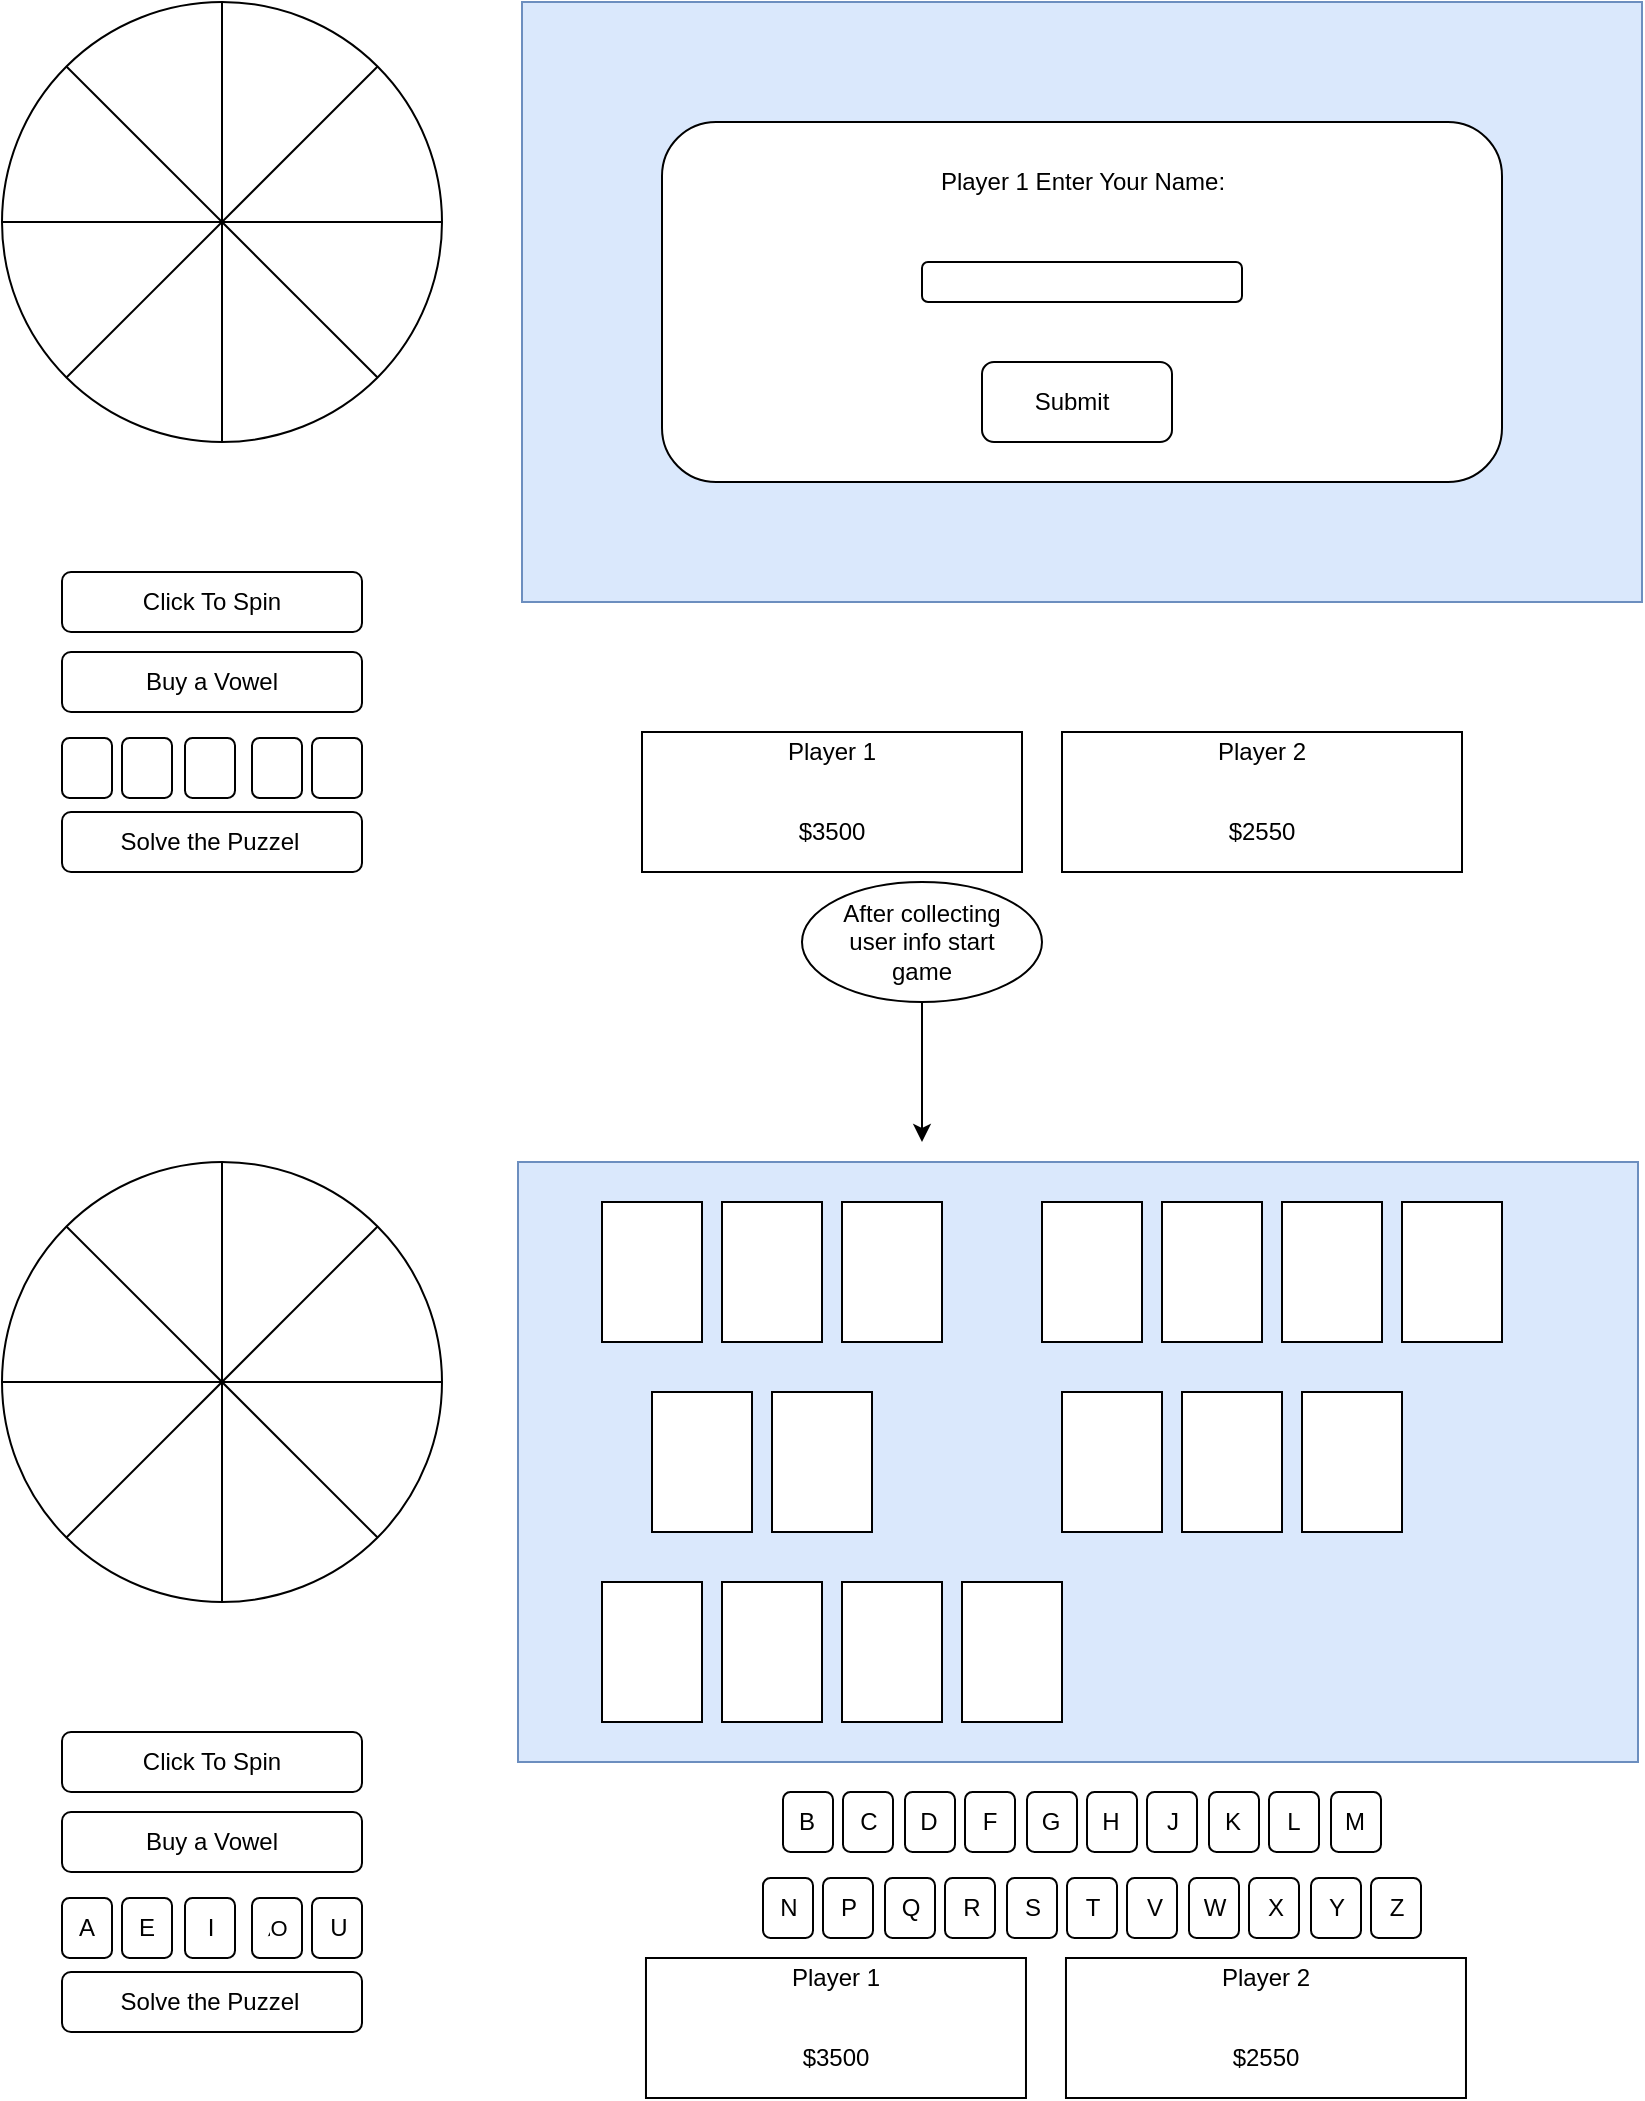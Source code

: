 <mxfile version="14.5.1" type="device"><diagram id="ct4SFpCHf3zm81Pcp3H7" name="Page-1"><mxGraphModel dx="1185" dy="817" grid="1" gridSize="10" guides="1" tooltips="1" connect="1" arrows="1" fold="1" page="1" pageScale="1" pageWidth="850" pageHeight="1100" math="0" shadow="0"><root><mxCell id="0"/><mxCell id="1" parent="0"/><mxCell id="AGbo8Dk105X_UE2RjhoK-1" value="" style="ellipse;whiteSpace=wrap;html=1;" parent="1" vertex="1"><mxGeometry x="20" y="40" width="220" height="220" as="geometry"/></mxCell><mxCell id="AGbo8Dk105X_UE2RjhoK-3" value="" style="rounded=0;whiteSpace=wrap;html=1;fillColor=#dae8fc;strokeColor=#6c8ebf;" parent="1" vertex="1"><mxGeometry x="280" y="40" width="560" height="300" as="geometry"/></mxCell><mxCell id="AGbo8Dk105X_UE2RjhoK-4" value="" style="endArrow=none;html=1;entryX=1;entryY=0;entryDx=0;entryDy=0;exitX=0;exitY=1;exitDx=0;exitDy=0;" parent="1" source="AGbo8Dk105X_UE2RjhoK-1" target="AGbo8Dk105X_UE2RjhoK-1" edge="1"><mxGeometry width="50" height="50" relative="1" as="geometry"><mxPoint x="115" y="185" as="sourcePoint"/><mxPoint x="165" y="135" as="targetPoint"/></mxGeometry></mxCell><mxCell id="AGbo8Dk105X_UE2RjhoK-5" value="" style="endArrow=none;html=1;entryX=1;entryY=0.5;entryDx=0;entryDy=0;exitX=0;exitY=0.5;exitDx=0;exitDy=0;" parent="1" source="AGbo8Dk105X_UE2RjhoK-1" target="AGbo8Dk105X_UE2RjhoK-1" edge="1"><mxGeometry width="50" height="50" relative="1" as="geometry"><mxPoint x="115" y="185" as="sourcePoint"/><mxPoint x="165" y="135" as="targetPoint"/></mxGeometry></mxCell><mxCell id="AGbo8Dk105X_UE2RjhoK-6" value="" style="endArrow=none;html=1;entryX=1;entryY=1;entryDx=0;entryDy=0;exitX=0;exitY=0;exitDx=0;exitDy=0;" parent="1" source="AGbo8Dk105X_UE2RjhoK-1" target="AGbo8Dk105X_UE2RjhoK-1" edge="1"><mxGeometry width="50" height="50" relative="1" as="geometry"><mxPoint x="95" y="125" as="sourcePoint"/><mxPoint x="185" y="195" as="targetPoint"/></mxGeometry></mxCell><mxCell id="AGbo8Dk105X_UE2RjhoK-7" value="" style="endArrow=none;html=1;exitX=0.5;exitY=1;exitDx=0;exitDy=0;entryX=0.5;entryY=0;entryDx=0;entryDy=0;" parent="1" source="AGbo8Dk105X_UE2RjhoK-1" target="AGbo8Dk105X_UE2RjhoK-1" edge="1"><mxGeometry width="50" height="50" relative="1" as="geometry"><mxPoint x="139.5" y="210" as="sourcePoint"/><mxPoint x="139.5" y="110" as="targetPoint"/></mxGeometry></mxCell><mxCell id="AGbo8Dk105X_UE2RjhoK-16" value="" style="rounded=0;whiteSpace=wrap;html=1;" parent="1" vertex="1"><mxGeometry x="340" y="405" width="190" height="70" as="geometry"/></mxCell><mxCell id="AGbo8Dk105X_UE2RjhoK-17" value="" style="rounded=0;whiteSpace=wrap;html=1;" parent="1" vertex="1"><mxGeometry x="550" y="405" width="200" height="70" as="geometry"/></mxCell><mxCell id="AGbo8Dk105X_UE2RjhoK-18" value="Player 2" style="text;html=1;strokeColor=none;fillColor=none;align=center;verticalAlign=middle;whiteSpace=wrap;rounded=0;" parent="1" vertex="1"><mxGeometry x="620" y="405" width="60" height="20" as="geometry"/></mxCell><mxCell id="AGbo8Dk105X_UE2RjhoK-20" value="Player 1" style="text;html=1;strokeColor=none;fillColor=none;align=center;verticalAlign=middle;whiteSpace=wrap;rounded=0;" parent="1" vertex="1"><mxGeometry x="405" y="405" width="60" height="20" as="geometry"/></mxCell><mxCell id="AGbo8Dk105X_UE2RjhoK-21" value="$3500" style="text;html=1;strokeColor=none;fillColor=none;align=center;verticalAlign=middle;whiteSpace=wrap;rounded=0;" parent="1" vertex="1"><mxGeometry x="415" y="445" width="40" height="20" as="geometry"/></mxCell><mxCell id="AGbo8Dk105X_UE2RjhoK-22" value="$2550" style="text;html=1;strokeColor=none;fillColor=none;align=center;verticalAlign=middle;whiteSpace=wrap;rounded=0;" parent="1" vertex="1"><mxGeometry x="630" y="445" width="40" height="20" as="geometry"/></mxCell><mxCell id="AGbo8Dk105X_UE2RjhoK-24" value="Click To Spin" style="rounded=1;whiteSpace=wrap;html=1;" parent="1" vertex="1"><mxGeometry x="50" y="325" width="150" height="30" as="geometry"/></mxCell><mxCell id="AGbo8Dk105X_UE2RjhoK-27" value="Buy a Vowel" style="rounded=1;whiteSpace=wrap;html=1;" parent="1" vertex="1"><mxGeometry x="50" y="365" width="150" height="30" as="geometry"/></mxCell><mxCell id="AGbo8Dk105X_UE2RjhoK-28" value="" style="rounded=1;whiteSpace=wrap;html=1;" parent="1" vertex="1"><mxGeometry x="50" y="408" width="25" height="30" as="geometry"/></mxCell><mxCell id="AGbo8Dk105X_UE2RjhoK-29" value="" style="rounded=1;whiteSpace=wrap;html=1;" parent="1" vertex="1"><mxGeometry x="80" y="408" width="25" height="30" as="geometry"/></mxCell><mxCell id="AGbo8Dk105X_UE2RjhoK-30" value="" style="rounded=1;whiteSpace=wrap;html=1;" parent="1" vertex="1"><mxGeometry x="111.5" y="408" width="25" height="30" as="geometry"/></mxCell><mxCell id="AGbo8Dk105X_UE2RjhoK-31" value="" style="rounded=1;whiteSpace=wrap;html=1;" parent="1" vertex="1"><mxGeometry x="145" y="408" width="25" height="30" as="geometry"/></mxCell><mxCell id="AGbo8Dk105X_UE2RjhoK-32" value="" style="rounded=1;whiteSpace=wrap;html=1;" parent="1" vertex="1"><mxGeometry x="175" y="408" width="25" height="30" as="geometry"/></mxCell><mxCell id="AGbo8Dk105X_UE2RjhoK-36" value="" style="rounded=1;whiteSpace=wrap;html=1;" parent="1" vertex="1"><mxGeometry x="50" y="445" width="150" height="30" as="geometry"/></mxCell><mxCell id="AGbo8Dk105X_UE2RjhoK-37" value="Solve the Puzzel" style="text;html=1;strokeColor=none;fillColor=none;align=center;verticalAlign=middle;whiteSpace=wrap;rounded=0;" parent="1" vertex="1"><mxGeometry x="54" y="450" width="140" height="20" as="geometry"/></mxCell><mxCell id="6TVjRKPiedNohfV2jPl9-1" value="" style="ellipse;whiteSpace=wrap;html=1;" vertex="1" parent="1"><mxGeometry x="20" y="620" width="220" height="220" as="geometry"/></mxCell><mxCell id="6TVjRKPiedNohfV2jPl9-2" value="" style="rounded=0;whiteSpace=wrap;html=1;fillColor=#dae8fc;strokeColor=#6c8ebf;" vertex="1" parent="1"><mxGeometry x="278" y="620" width="560" height="300" as="geometry"/></mxCell><mxCell id="6TVjRKPiedNohfV2jPl9-3" value="" style="endArrow=none;html=1;entryX=1;entryY=0;entryDx=0;entryDy=0;exitX=0;exitY=1;exitDx=0;exitDy=0;" edge="1" parent="1" source="6TVjRKPiedNohfV2jPl9-1" target="6TVjRKPiedNohfV2jPl9-1"><mxGeometry width="50" height="50" relative="1" as="geometry"><mxPoint x="115" y="765" as="sourcePoint"/><mxPoint x="165" y="715" as="targetPoint"/></mxGeometry></mxCell><mxCell id="6TVjRKPiedNohfV2jPl9-4" value="" style="endArrow=none;html=1;entryX=1;entryY=0.5;entryDx=0;entryDy=0;exitX=0;exitY=0.5;exitDx=0;exitDy=0;" edge="1" parent="1" source="6TVjRKPiedNohfV2jPl9-1" target="6TVjRKPiedNohfV2jPl9-1"><mxGeometry width="50" height="50" relative="1" as="geometry"><mxPoint x="115" y="765" as="sourcePoint"/><mxPoint x="165" y="715" as="targetPoint"/></mxGeometry></mxCell><mxCell id="6TVjRKPiedNohfV2jPl9-5" value="" style="endArrow=none;html=1;entryX=1;entryY=1;entryDx=0;entryDy=0;exitX=0;exitY=0;exitDx=0;exitDy=0;" edge="1" parent="1" source="6TVjRKPiedNohfV2jPl9-1" target="6TVjRKPiedNohfV2jPl9-1"><mxGeometry width="50" height="50" relative="1" as="geometry"><mxPoint x="95" y="705" as="sourcePoint"/><mxPoint x="185" y="775" as="targetPoint"/></mxGeometry></mxCell><mxCell id="6TVjRKPiedNohfV2jPl9-6" value="" style="endArrow=none;html=1;exitX=0.5;exitY=1;exitDx=0;exitDy=0;entryX=0.5;entryY=0;entryDx=0;entryDy=0;" edge="1" parent="1" source="6TVjRKPiedNohfV2jPl9-1" target="6TVjRKPiedNohfV2jPl9-1"><mxGeometry width="50" height="50" relative="1" as="geometry"><mxPoint x="139.5" y="790" as="sourcePoint"/><mxPoint x="139.5" y="690" as="targetPoint"/></mxGeometry></mxCell><mxCell id="6TVjRKPiedNohfV2jPl9-7" value="" style="rounded=0;whiteSpace=wrap;html=1;" vertex="1" parent="1"><mxGeometry x="670" y="735" width="50" height="70" as="geometry"/></mxCell><mxCell id="6TVjRKPiedNohfV2jPl9-8" value="" style="rounded=0;whiteSpace=wrap;html=1;" vertex="1" parent="1"><mxGeometry x="610" y="735" width="50" height="70" as="geometry"/></mxCell><mxCell id="6TVjRKPiedNohfV2jPl9-9" value="" style="rounded=0;whiteSpace=wrap;html=1;" vertex="1" parent="1"><mxGeometry x="550" y="735" width="50" height="70" as="geometry"/></mxCell><mxCell id="6TVjRKPiedNohfV2jPl9-10" value="" style="rounded=0;whiteSpace=wrap;html=1;" vertex="1" parent="1"><mxGeometry x="405" y="735" width="50" height="70" as="geometry"/></mxCell><mxCell id="6TVjRKPiedNohfV2jPl9-11" value="" style="rounded=0;whiteSpace=wrap;html=1;" vertex="1" parent="1"><mxGeometry x="345" y="735" width="50" height="70" as="geometry"/></mxCell><mxCell id="6TVjRKPiedNohfV2jPl9-12" value="" style="rounded=0;whiteSpace=wrap;html=1;" vertex="1" parent="1"><mxGeometry x="440" y="640" width="50" height="70" as="geometry"/></mxCell><mxCell id="6TVjRKPiedNohfV2jPl9-13" value="" style="rounded=0;whiteSpace=wrap;html=1;" vertex="1" parent="1"><mxGeometry x="380" y="640" width="50" height="70" as="geometry"/></mxCell><mxCell id="6TVjRKPiedNohfV2jPl9-14" value="" style="rounded=0;whiteSpace=wrap;html=1;" vertex="1" parent="1"><mxGeometry x="320" y="640" width="50" height="70" as="geometry"/></mxCell><mxCell id="6TVjRKPiedNohfV2jPl9-15" value="" style="rounded=0;whiteSpace=wrap;html=1;" vertex="1" parent="1"><mxGeometry x="341.99" y="1018" width="190" height="70" as="geometry"/></mxCell><mxCell id="6TVjRKPiedNohfV2jPl9-16" value="" style="rounded=0;whiteSpace=wrap;html=1;" vertex="1" parent="1"><mxGeometry x="551.99" y="1018" width="200" height="70" as="geometry"/></mxCell><mxCell id="6TVjRKPiedNohfV2jPl9-17" value="Player 2" style="text;html=1;strokeColor=none;fillColor=none;align=center;verticalAlign=middle;whiteSpace=wrap;rounded=0;" vertex="1" parent="1"><mxGeometry x="621.99" y="1018" width="60" height="20" as="geometry"/></mxCell><mxCell id="6TVjRKPiedNohfV2jPl9-18" value="Player 1" style="text;html=1;strokeColor=none;fillColor=none;align=center;verticalAlign=middle;whiteSpace=wrap;rounded=0;" vertex="1" parent="1"><mxGeometry x="406.99" y="1018" width="60" height="20" as="geometry"/></mxCell><mxCell id="6TVjRKPiedNohfV2jPl9-19" value="$3500" style="text;html=1;strokeColor=none;fillColor=none;align=center;verticalAlign=middle;whiteSpace=wrap;rounded=0;" vertex="1" parent="1"><mxGeometry x="416.99" y="1058" width="40" height="20" as="geometry"/></mxCell><mxCell id="6TVjRKPiedNohfV2jPl9-20" value="$2550" style="text;html=1;strokeColor=none;fillColor=none;align=center;verticalAlign=middle;whiteSpace=wrap;rounded=0;" vertex="1" parent="1"><mxGeometry x="631.99" y="1058" width="40" height="20" as="geometry"/></mxCell><mxCell id="6TVjRKPiedNohfV2jPl9-21" value="Click To Spin" style="rounded=1;whiteSpace=wrap;html=1;" vertex="1" parent="1"><mxGeometry x="50" y="905" width="150" height="30" as="geometry"/></mxCell><mxCell id="6TVjRKPiedNohfV2jPl9-22" value="Buy a Vowel" style="rounded=1;whiteSpace=wrap;html=1;" vertex="1" parent="1"><mxGeometry x="50" y="945" width="150" height="30" as="geometry"/></mxCell><mxCell id="6TVjRKPiedNohfV2jPl9-23" value="" style="rounded=1;whiteSpace=wrap;html=1;" vertex="1" parent="1"><mxGeometry x="50" y="988" width="25" height="30" as="geometry"/></mxCell><mxCell id="6TVjRKPiedNohfV2jPl9-24" value="" style="rounded=1;whiteSpace=wrap;html=1;" vertex="1" parent="1"><mxGeometry x="80" y="988" width="25" height="30" as="geometry"/></mxCell><mxCell id="6TVjRKPiedNohfV2jPl9-25" value="" style="rounded=1;whiteSpace=wrap;html=1;" vertex="1" parent="1"><mxGeometry x="111.5" y="988" width="25" height="30" as="geometry"/></mxCell><mxCell id="6TVjRKPiedNohfV2jPl9-26" value="" style="rounded=1;whiteSpace=wrap;html=1;" vertex="1" parent="1"><mxGeometry x="145" y="988" width="25" height="30" as="geometry"/></mxCell><mxCell id="6TVjRKPiedNohfV2jPl9-27" value="" style="rounded=1;whiteSpace=wrap;html=1;" vertex="1" parent="1"><mxGeometry x="175" y="988" width="25" height="30" as="geometry"/></mxCell><mxCell id="6TVjRKPiedNohfV2jPl9-28" value="A" style="text;html=1;strokeColor=none;fillColor=none;align=center;verticalAlign=middle;whiteSpace=wrap;rounded=0;" vertex="1" parent="1"><mxGeometry x="53" y="998" width="18.5" height="10" as="geometry"/></mxCell><mxCell id="6TVjRKPiedNohfV2jPl9-29" value="" style="rounded=1;whiteSpace=wrap;html=1;" vertex="1" parent="1"><mxGeometry x="50" y="1025" width="150" height="30" as="geometry"/></mxCell><mxCell id="6TVjRKPiedNohfV2jPl9-30" value="Solve the Puzzel" style="text;html=1;strokeColor=none;fillColor=none;align=center;verticalAlign=middle;whiteSpace=wrap;rounded=0;" vertex="1" parent="1"><mxGeometry x="54" y="1030" width="140" height="20" as="geometry"/></mxCell><mxCell id="6TVjRKPiedNohfV2jPl9-31" value="" style="rounded=0;whiteSpace=wrap;html=1;" vertex="1" parent="1"><mxGeometry x="500" y="830" width="50" height="70" as="geometry"/></mxCell><mxCell id="6TVjRKPiedNohfV2jPl9-32" value="" style="rounded=0;whiteSpace=wrap;html=1;" vertex="1" parent="1"><mxGeometry x="440" y="830" width="50" height="70" as="geometry"/></mxCell><mxCell id="6TVjRKPiedNohfV2jPl9-33" value="" style="rounded=0;whiteSpace=wrap;html=1;" vertex="1" parent="1"><mxGeometry x="380" y="830" width="50" height="70" as="geometry"/></mxCell><mxCell id="6TVjRKPiedNohfV2jPl9-34" value="" style="rounded=0;whiteSpace=wrap;html=1;" vertex="1" parent="1"><mxGeometry x="320" y="830" width="50" height="70" as="geometry"/></mxCell><mxCell id="6TVjRKPiedNohfV2jPl9-35" value="" style="rounded=0;whiteSpace=wrap;html=1;" vertex="1" parent="1"><mxGeometry x="720" y="640" width="50" height="70" as="geometry"/></mxCell><mxCell id="6TVjRKPiedNohfV2jPl9-36" value="" style="rounded=0;whiteSpace=wrap;html=1;" vertex="1" parent="1"><mxGeometry x="660" y="640" width="50" height="70" as="geometry"/></mxCell><mxCell id="6TVjRKPiedNohfV2jPl9-37" value="" style="rounded=0;whiteSpace=wrap;html=1;" vertex="1" parent="1"><mxGeometry x="600" y="640" width="50" height="70" as="geometry"/></mxCell><mxCell id="6TVjRKPiedNohfV2jPl9-38" value="" style="rounded=0;whiteSpace=wrap;html=1;" vertex="1" parent="1"><mxGeometry x="540" y="640" width="50" height="70" as="geometry"/></mxCell><mxCell id="6TVjRKPiedNohfV2jPl9-39" value="" style="rounded=1;whiteSpace=wrap;html=1;" vertex="1" parent="1"><mxGeometry x="350" y="100" width="420" height="180" as="geometry"/></mxCell><mxCell id="6TVjRKPiedNohfV2jPl9-40" value="Player 1 Enter Your Name:" style="text;html=1;strokeColor=none;fillColor=none;align=center;verticalAlign=middle;whiteSpace=wrap;rounded=0;" vertex="1" parent="1"><mxGeometry x="472.5" y="120" width="175" height="20" as="geometry"/></mxCell><mxCell id="6TVjRKPiedNohfV2jPl9-41" value="" style="rounded=1;whiteSpace=wrap;html=1;" vertex="1" parent="1"><mxGeometry x="480" y="170" width="160" height="20" as="geometry"/></mxCell><mxCell id="6TVjRKPiedNohfV2jPl9-42" value="" style="rounded=1;whiteSpace=wrap;html=1;" vertex="1" parent="1"><mxGeometry x="510" y="220" width="95" height="40" as="geometry"/></mxCell><mxCell id="6TVjRKPiedNohfV2jPl9-43" value="Submit" style="text;html=1;strokeColor=none;fillColor=none;align=center;verticalAlign=middle;whiteSpace=wrap;rounded=0;" vertex="1" parent="1"><mxGeometry x="535" y="230" width="40" height="20" as="geometry"/></mxCell><mxCell id="6TVjRKPiedNohfV2jPl9-46" value="" style="endArrow=classic;html=1;" edge="1" parent="1" source="6TVjRKPiedNohfV2jPl9-49"><mxGeometry width="50" height="50" relative="1" as="geometry"><mxPoint x="480" y="500" as="sourcePoint"/><mxPoint x="480" y="610" as="targetPoint"/></mxGeometry></mxCell><mxCell id="6TVjRKPiedNohfV2jPl9-49" value="" style="ellipse;whiteSpace=wrap;html=1;" vertex="1" parent="1"><mxGeometry x="420" y="480" width="120" height="60" as="geometry"/></mxCell><mxCell id="6TVjRKPiedNohfV2jPl9-50" value="After collecting user info start game" style="text;html=1;strokeColor=none;fillColor=none;align=center;verticalAlign=middle;whiteSpace=wrap;rounded=0;" vertex="1" parent="1"><mxGeometry x="435" y="490" width="90" height="40" as="geometry"/></mxCell><mxCell id="6TVjRKPiedNohfV2jPl9-55" value="E" style="text;html=1;strokeColor=none;fillColor=none;align=center;verticalAlign=middle;whiteSpace=wrap;rounded=0;" vertex="1" parent="1"><mxGeometry x="83.25" y="998" width="18.5" height="10" as="geometry"/></mxCell><mxCell id="6TVjRKPiedNohfV2jPl9-56" value="I" style="text;html=1;strokeColor=none;fillColor=none;align=center;verticalAlign=middle;whiteSpace=wrap;rounded=0;" vertex="1" parent="1"><mxGeometry x="114.75" y="998" width="18.5" height="10" as="geometry"/></mxCell><mxCell id="6TVjRKPiedNohfV2jPl9-57" value="A" style="text;html=1;strokeColor=none;fillColor=none;align=center;verticalAlign=middle;whiteSpace=wrap;rounded=0;" vertex="1" parent="1"><mxGeometry x="148.25" y="998" width="18.5" height="10" as="geometry"/></mxCell><mxCell id="6TVjRKPiedNohfV2jPl9-58" value="U" style="text;html=1;strokeColor=none;fillColor=none;align=center;verticalAlign=middle;whiteSpace=wrap;rounded=0;" vertex="1" parent="1"><mxGeometry x="179.25" y="999" width="18.5" height="8" as="geometry"/></mxCell><mxCell id="6TVjRKPiedNohfV2jPl9-59" value="O" style="edgeStyle=orthogonalEdgeStyle;rounded=0;orthogonalLoop=1;jettySize=auto;html=1;exitX=0.5;exitY=1;exitDx=0;exitDy=0;entryX=0.5;entryY=0;entryDx=0;entryDy=0;" edge="1" parent="1" source="6TVjRKPiedNohfV2jPl9-57" target="6TVjRKPiedNohfV2jPl9-57"><mxGeometry relative="1" as="geometry"><Array as="points"><mxPoint x="158" y="1003"/><mxPoint x="158" y="1003"/></Array></mxGeometry></mxCell><mxCell id="6TVjRKPiedNohfV2jPl9-60" value="" style="rounded=1;whiteSpace=wrap;html=1;" vertex="1" parent="1"><mxGeometry x="410.5" y="935" width="25" height="30" as="geometry"/></mxCell><mxCell id="6TVjRKPiedNohfV2jPl9-61" value="" style="rounded=1;whiteSpace=wrap;html=1;" vertex="1" parent="1"><mxGeometry x="440.5" y="935" width="25" height="30" as="geometry"/></mxCell><mxCell id="6TVjRKPiedNohfV2jPl9-62" value="" style="rounded=1;whiteSpace=wrap;html=1;" vertex="1" parent="1"><mxGeometry x="471.5" y="935" width="25" height="30" as="geometry"/></mxCell><mxCell id="6TVjRKPiedNohfV2jPl9-63" value="" style="rounded=1;whiteSpace=wrap;html=1;" vertex="1" parent="1"><mxGeometry x="501.5" y="935" width="25" height="30" as="geometry"/></mxCell><mxCell id="6TVjRKPiedNohfV2jPl9-64" value="" style="rounded=1;whiteSpace=wrap;html=1;" vertex="1" parent="1"><mxGeometry x="532.5" y="935" width="25" height="30" as="geometry"/></mxCell><mxCell id="6TVjRKPiedNohfV2jPl9-65" value="B" style="text;html=1;strokeColor=none;fillColor=none;align=center;verticalAlign=middle;whiteSpace=wrap;rounded=0;" vertex="1" parent="1"><mxGeometry x="413.12" y="945" width="18.5" height="10" as="geometry"/></mxCell><mxCell id="6TVjRKPiedNohfV2jPl9-66" value="C" style="text;html=1;strokeColor=none;fillColor=none;align=center;verticalAlign=middle;whiteSpace=wrap;rounded=0;" vertex="1" parent="1"><mxGeometry x="443.99" y="945" width="18.5" height="10" as="geometry"/></mxCell><mxCell id="6TVjRKPiedNohfV2jPl9-67" value="D" style="text;html=1;strokeColor=none;fillColor=none;align=center;verticalAlign=middle;whiteSpace=wrap;rounded=0;" vertex="1" parent="1"><mxGeometry x="473.99" y="945" width="18.5" height="10" as="geometry"/></mxCell><mxCell id="6TVjRKPiedNohfV2jPl9-69" value="G" style="text;html=1;strokeColor=none;fillColor=none;align=center;verticalAlign=middle;whiteSpace=wrap;rounded=0;" vertex="1" parent="1"><mxGeometry x="534.99" y="946" width="18.5" height="8" as="geometry"/></mxCell><mxCell id="6TVjRKPiedNohfV2jPl9-73" value="F" style="text;html=1;strokeColor=none;fillColor=none;align=center;verticalAlign=middle;whiteSpace=wrap;rounded=0;" vertex="1" parent="1"><mxGeometry x="504.99" y="940" width="17.5" height="20" as="geometry"/></mxCell><mxCell id="6TVjRKPiedNohfV2jPl9-74" value="" style="rounded=1;whiteSpace=wrap;html=1;" vertex="1" parent="1"><mxGeometry x="562.5" y="935" width="25" height="30" as="geometry"/></mxCell><mxCell id="6TVjRKPiedNohfV2jPl9-75" value="" style="rounded=1;whiteSpace=wrap;html=1;" vertex="1" parent="1"><mxGeometry x="592.5" y="935" width="25" height="30" as="geometry"/></mxCell><mxCell id="6TVjRKPiedNohfV2jPl9-76" value="" style="rounded=1;whiteSpace=wrap;html=1;" vertex="1" parent="1"><mxGeometry x="623.5" y="935" width="25" height="30" as="geometry"/></mxCell><mxCell id="6TVjRKPiedNohfV2jPl9-77" value="" style="rounded=1;whiteSpace=wrap;html=1;" vertex="1" parent="1"><mxGeometry x="653.5" y="935" width="25" height="30" as="geometry"/></mxCell><mxCell id="6TVjRKPiedNohfV2jPl9-78" value="" style="rounded=1;whiteSpace=wrap;html=1;" vertex="1" parent="1"><mxGeometry x="684.5" y="935" width="25" height="30" as="geometry"/></mxCell><mxCell id="6TVjRKPiedNohfV2jPl9-79" value="H" style="text;html=1;strokeColor=none;fillColor=none;align=center;verticalAlign=middle;whiteSpace=wrap;rounded=0;" vertex="1" parent="1"><mxGeometry x="564.99" y="945" width="18.5" height="10" as="geometry"/></mxCell><mxCell id="6TVjRKPiedNohfV2jPl9-80" value="J" style="text;html=1;strokeColor=none;fillColor=none;align=center;verticalAlign=middle;whiteSpace=wrap;rounded=0;" vertex="1" parent="1"><mxGeometry x="595.99" y="945" width="18.5" height="10" as="geometry"/></mxCell><mxCell id="6TVjRKPiedNohfV2jPl9-81" value="K" style="text;html=1;strokeColor=none;fillColor=none;align=center;verticalAlign=middle;whiteSpace=wrap;rounded=0;" vertex="1" parent="1"><mxGeometry x="625.99" y="945" width="18.5" height="10" as="geometry"/></mxCell><mxCell id="6TVjRKPiedNohfV2jPl9-82" value="M" style="text;html=1;strokeColor=none;fillColor=none;align=center;verticalAlign=middle;whiteSpace=wrap;rounded=0;" vertex="1" parent="1"><mxGeometry x="686.99" y="946" width="18.5" height="8" as="geometry"/></mxCell><mxCell id="6TVjRKPiedNohfV2jPl9-83" value="L" style="text;html=1;strokeColor=none;fillColor=none;align=center;verticalAlign=middle;whiteSpace=wrap;rounded=0;" vertex="1" parent="1"><mxGeometry x="656.99" y="940" width="17.5" height="20" as="geometry"/></mxCell><mxCell id="6TVjRKPiedNohfV2jPl9-84" value="" style="rounded=1;whiteSpace=wrap;html=1;" vertex="1" parent="1"><mxGeometry x="400.5" y="978" width="25" height="30" as="geometry"/></mxCell><mxCell id="6TVjRKPiedNohfV2jPl9-85" value="" style="rounded=1;whiteSpace=wrap;html=1;" vertex="1" parent="1"><mxGeometry x="430.5" y="978" width="25" height="30" as="geometry"/></mxCell><mxCell id="6TVjRKPiedNohfV2jPl9-86" value="" style="rounded=1;whiteSpace=wrap;html=1;" vertex="1" parent="1"><mxGeometry x="461.5" y="978" width="25" height="30" as="geometry"/></mxCell><mxCell id="6TVjRKPiedNohfV2jPl9-87" value="" style="rounded=1;whiteSpace=wrap;html=1;" vertex="1" parent="1"><mxGeometry x="491.5" y="978" width="25" height="30" as="geometry"/></mxCell><mxCell id="6TVjRKPiedNohfV2jPl9-88" value="" style="rounded=1;whiteSpace=wrap;html=1;" vertex="1" parent="1"><mxGeometry x="522.5" y="978" width="25" height="30" as="geometry"/></mxCell><mxCell id="6TVjRKPiedNohfV2jPl9-89" value="N" style="text;html=1;strokeColor=none;fillColor=none;align=center;verticalAlign=middle;whiteSpace=wrap;rounded=0;" vertex="1" parent="1"><mxGeometry x="403.99" y="988" width="18.5" height="10" as="geometry"/></mxCell><mxCell id="6TVjRKPiedNohfV2jPl9-90" value="P" style="text;html=1;strokeColor=none;fillColor=none;align=center;verticalAlign=middle;whiteSpace=wrap;rounded=0;" vertex="1" parent="1"><mxGeometry x="433.99" y="988" width="18.5" height="10" as="geometry"/></mxCell><mxCell id="6TVjRKPiedNohfV2jPl9-91" value="Q" style="text;html=1;strokeColor=none;fillColor=none;align=center;verticalAlign=middle;whiteSpace=wrap;rounded=0;" vertex="1" parent="1"><mxGeometry x="464.99" y="988" width="18.5" height="10" as="geometry"/></mxCell><mxCell id="6TVjRKPiedNohfV2jPl9-92" value="S" style="text;html=1;strokeColor=none;fillColor=none;align=center;verticalAlign=middle;whiteSpace=wrap;rounded=0;" vertex="1" parent="1"><mxGeometry x="525.99" y="989" width="18.5" height="8" as="geometry"/></mxCell><mxCell id="6TVjRKPiedNohfV2jPl9-93" value="R" style="text;html=1;strokeColor=none;fillColor=none;align=center;verticalAlign=middle;whiteSpace=wrap;rounded=0;" vertex="1" parent="1"><mxGeometry x="495.99" y="983" width="17.5" height="20" as="geometry"/></mxCell><mxCell id="6TVjRKPiedNohfV2jPl9-94" value="" style="rounded=1;whiteSpace=wrap;html=1;" vertex="1" parent="1"><mxGeometry x="552.5" y="978" width="25" height="30" as="geometry"/></mxCell><mxCell id="6TVjRKPiedNohfV2jPl9-95" value="" style="rounded=1;whiteSpace=wrap;html=1;" vertex="1" parent="1"><mxGeometry x="582.5" y="978" width="25" height="30" as="geometry"/></mxCell><mxCell id="6TVjRKPiedNohfV2jPl9-96" value="" style="rounded=1;whiteSpace=wrap;html=1;" vertex="1" parent="1"><mxGeometry x="613.5" y="978" width="25" height="30" as="geometry"/></mxCell><mxCell id="6TVjRKPiedNohfV2jPl9-97" value="" style="rounded=1;whiteSpace=wrap;html=1;" vertex="1" parent="1"><mxGeometry x="643.5" y="978" width="25" height="30" as="geometry"/></mxCell><mxCell id="6TVjRKPiedNohfV2jPl9-98" value="" style="rounded=1;whiteSpace=wrap;html=1;" vertex="1" parent="1"><mxGeometry x="674.5" y="978" width="25" height="30" as="geometry"/></mxCell><mxCell id="6TVjRKPiedNohfV2jPl9-99" value="T" style="text;html=1;strokeColor=none;fillColor=none;align=center;verticalAlign=middle;whiteSpace=wrap;rounded=0;" vertex="1" parent="1"><mxGeometry x="555.99" y="988" width="18.5" height="10" as="geometry"/></mxCell><mxCell id="6TVjRKPiedNohfV2jPl9-100" value="V" style="text;html=1;strokeColor=none;fillColor=none;align=center;verticalAlign=middle;whiteSpace=wrap;rounded=0;" vertex="1" parent="1"><mxGeometry x="586.99" y="988" width="18.5" height="10" as="geometry"/></mxCell><mxCell id="6TVjRKPiedNohfV2jPl9-101" value="W" style="text;html=1;strokeColor=none;fillColor=none;align=center;verticalAlign=middle;whiteSpace=wrap;rounded=0;" vertex="1" parent="1"><mxGeometry x="616.99" y="988" width="18.5" height="10" as="geometry"/></mxCell><mxCell id="6TVjRKPiedNohfV2jPl9-102" value="Y" style="text;html=1;strokeColor=none;fillColor=none;align=center;verticalAlign=middle;whiteSpace=wrap;rounded=0;" vertex="1" parent="1"><mxGeometry x="677.99" y="989" width="18.5" height="8" as="geometry"/></mxCell><mxCell id="6TVjRKPiedNohfV2jPl9-103" value="X" style="text;html=1;strokeColor=none;fillColor=none;align=center;verticalAlign=middle;whiteSpace=wrap;rounded=0;" vertex="1" parent="1"><mxGeometry x="647.99" y="983" width="17.5" height="20" as="geometry"/></mxCell><mxCell id="6TVjRKPiedNohfV2jPl9-104" value="" style="rounded=1;whiteSpace=wrap;html=1;" vertex="1" parent="1"><mxGeometry x="704.5" y="978" width="25" height="30" as="geometry"/></mxCell><mxCell id="6TVjRKPiedNohfV2jPl9-105" value="Z" style="text;html=1;strokeColor=none;fillColor=none;align=center;verticalAlign=middle;whiteSpace=wrap;rounded=0;" vertex="1" parent="1"><mxGeometry x="708.37" y="989" width="18.5" height="8" as="geometry"/></mxCell></root></mxGraphModel></diagram></mxfile>